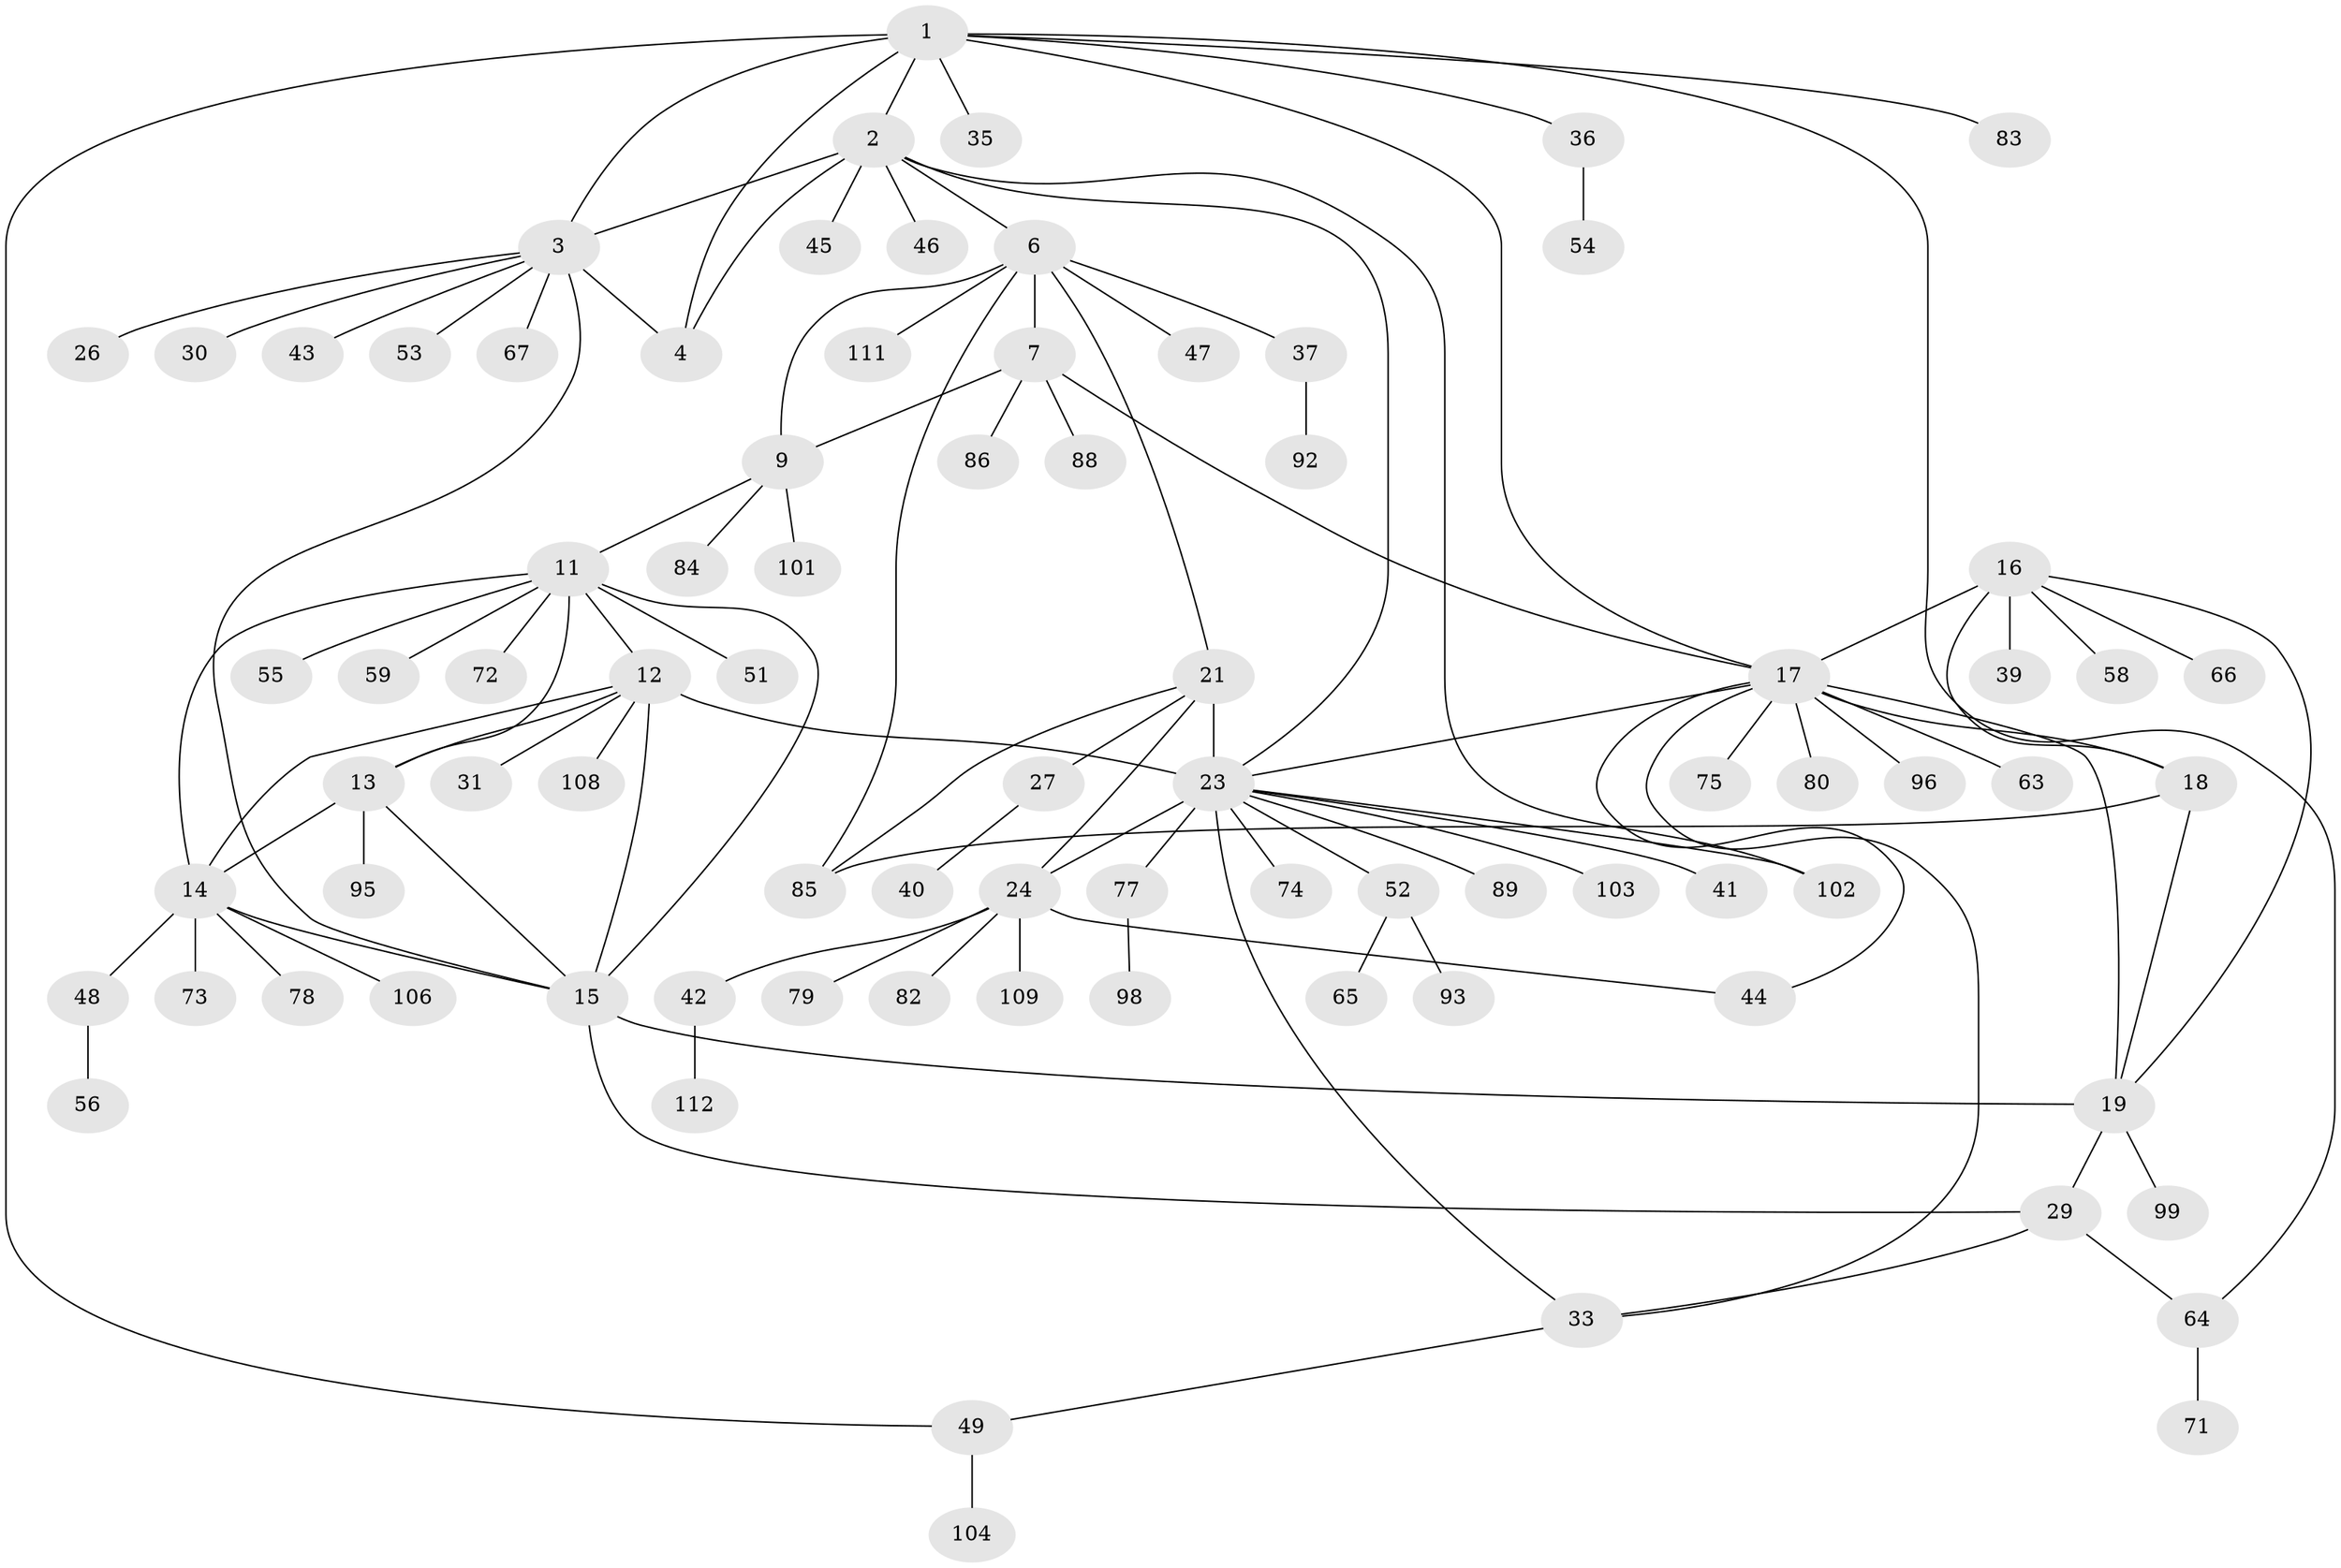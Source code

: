 // Generated by graph-tools (version 1.1) at 2025/24/03/03/25 07:24:15]
// undirected, 83 vertices, 111 edges
graph export_dot {
graph [start="1"]
  node [color=gray90,style=filled];
  1 [super="+32"];
  2 [super="+34"];
  3 [super="+62"];
  4 [super="+5"];
  6 [super="+10"];
  7 [super="+8"];
  9 [super="+81"];
  11 [super="+105"];
  12 [super="+61"];
  13 [super="+68"];
  14 [super="+28"];
  15;
  16 [super="+76"];
  17 [super="+20"];
  18;
  19 [super="+50"];
  21 [super="+22"];
  23 [super="+25"];
  24 [super="+90"];
  26;
  27;
  29 [super="+70"];
  30;
  31;
  33 [super="+60"];
  35;
  36 [super="+38"];
  37;
  39;
  40;
  41;
  42;
  43;
  44;
  45;
  46;
  47 [super="+69"];
  48;
  49 [super="+87"];
  51;
  52 [super="+97"];
  53;
  54 [super="+57"];
  55 [super="+107"];
  56;
  58;
  59;
  63;
  64;
  65;
  66;
  67;
  71;
  72;
  73;
  74;
  75;
  77;
  78;
  79;
  80 [super="+110"];
  82 [super="+91"];
  83;
  84;
  85 [super="+94"];
  86;
  88;
  89;
  92;
  93;
  95;
  96;
  98;
  99 [super="+100"];
  101;
  102;
  103;
  104;
  106;
  108;
  109;
  111;
  112;
  1 -- 2;
  1 -- 3;
  1 -- 4 [weight=2];
  1 -- 35;
  1 -- 36;
  1 -- 49;
  1 -- 64;
  1 -- 83;
  1 -- 17;
  2 -- 3;
  2 -- 4 [weight=2];
  2 -- 6;
  2 -- 23;
  2 -- 45;
  2 -- 46;
  2 -- 102;
  3 -- 4 [weight=2];
  3 -- 15;
  3 -- 26;
  3 -- 30;
  3 -- 43;
  3 -- 53;
  3 -- 67;
  6 -- 7 [weight=4];
  6 -- 9 [weight=2];
  6 -- 21;
  6 -- 37;
  6 -- 85;
  6 -- 47;
  6 -- 111;
  7 -- 9 [weight=2];
  7 -- 17;
  7 -- 88;
  7 -- 86;
  9 -- 11;
  9 -- 84;
  9 -- 101;
  11 -- 12;
  11 -- 13;
  11 -- 14;
  11 -- 15;
  11 -- 51;
  11 -- 55;
  11 -- 59;
  11 -- 72;
  12 -- 13;
  12 -- 14;
  12 -- 15;
  12 -- 23;
  12 -- 31;
  12 -- 108;
  13 -- 14;
  13 -- 15;
  13 -- 95;
  14 -- 15;
  14 -- 106;
  14 -- 48;
  14 -- 73;
  14 -- 78;
  15 -- 19;
  15 -- 29;
  16 -- 17 [weight=2];
  16 -- 18;
  16 -- 19;
  16 -- 39;
  16 -- 58;
  16 -- 66;
  17 -- 18 [weight=2];
  17 -- 19 [weight=2];
  17 -- 80;
  17 -- 96;
  17 -- 75;
  17 -- 44;
  17 -- 23;
  17 -- 63;
  17 -- 33;
  18 -- 19;
  18 -- 85;
  19 -- 29;
  19 -- 99;
  21 -- 23 [weight=4];
  21 -- 24 [weight=2];
  21 -- 27;
  21 -- 85;
  23 -- 24 [weight=2];
  23 -- 41;
  23 -- 52;
  23 -- 77;
  23 -- 103;
  23 -- 33;
  23 -- 102;
  23 -- 89;
  23 -- 74;
  24 -- 42;
  24 -- 44;
  24 -- 79;
  24 -- 82;
  24 -- 109;
  27 -- 40;
  29 -- 33;
  29 -- 64;
  33 -- 49;
  36 -- 54;
  37 -- 92;
  42 -- 112;
  48 -- 56;
  49 -- 104;
  52 -- 65;
  52 -- 93;
  64 -- 71;
  77 -- 98;
}
